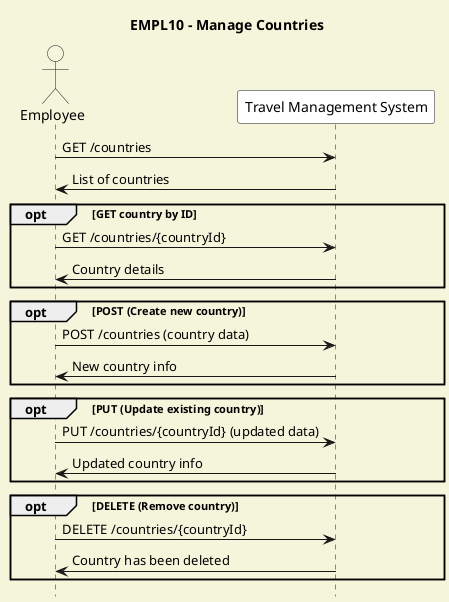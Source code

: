 @startuml
title EMPL10 - Manage Countries

skinparam backgroundColor #F5F5DC
hide footbox

actor "Employee" as Employee #F5F5DC
participant "Travel Management System" as TMS #FFFFFF

'--- Primary Flow: GET (Retrieve all countries) ---
Employee -> TMS : GET /countries
TMS -> Employee : List of countries

'--- Extension: GET country by ID ---
opt GET country by ID
    Employee -> TMS : GET /countries/{countryId}
    TMS -> Employee : Country details
end

'--- Extension: POST (Create new country) ---
opt POST (Create new country)
    Employee -> TMS : POST /countries (country data)
    TMS -> Employee : New country info
end

'--- Extension: PUT (Update existing country) ---
opt PUT (Update existing country)
    Employee -> TMS : PUT /countries/{countryId} (updated data)
    TMS -> Employee : Updated country info
end

'--- Extension: DELETE (Remove country) ---
opt DELETE (Remove country)
    Employee -> TMS : DELETE /countries/{countryId}
    TMS -> Employee : Country has been deleted
end

@enduml
